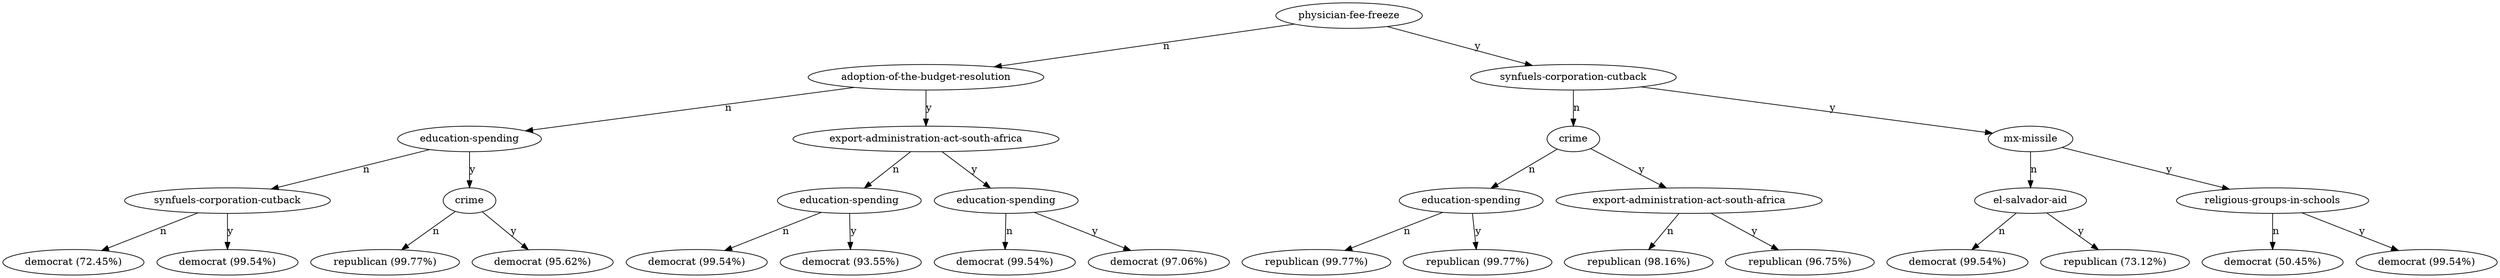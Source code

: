 digraph G {
"bg==" [ shape=oval label="physician-fee-freeze"]
"bg==" -> "bi0w" [ label="n" ]
"bi0w" [ shape=oval label="adoption-of-the-budget-resolution"]
"bi0w" -> "bi0wLTA=" [ label="n" ]
"bi0wLTA=" [ shape=oval label="education-spending"]
"bi0wLTA=" -> "bi0wLTAtMA==" [ label="n" ]
"bi0wLTAtMA==" [ shape=oval label="synfuels-corporation-cutback"]
"bi0wLTAtMA==" -> "bi0wLTAtMC0w" [ label="n" ]
"bi0wLTAtMC0w" [ shape=oval label="democrat (72.45%)"]
"bi0wLTAtMA==" -> "bi0wLTAtMC0x" [ label="y" ]
"bi0wLTAtMC0x" [ shape=oval label="democrat (99.54%)"]
"bi0wLTA=" -> "bi0wLTAtMQ==" [ label="y" ]
"bi0wLTAtMQ==" [ shape=oval label="crime"]
"bi0wLTAtMQ==" -> "bi0wLTAtMS0w" [ label="n" ]
"bi0wLTAtMS0w" [ shape=oval label="republican (99.77%)"]
"bi0wLTAtMQ==" -> "bi0wLTAtMS0x" [ label="y" ]
"bi0wLTAtMS0x" [ shape=oval label="democrat (95.62%)"]
"bi0w" -> "bi0wLTE=" [ label="y" ]
"bi0wLTE=" [ shape=oval label="export-administration-act-south-africa"]
"bi0wLTE=" -> "bi0wLTEtMA==" [ label="n" ]
"bi0wLTEtMA==" [ shape=oval label="education-spending"]
"bi0wLTEtMA==" -> "bi0wLTEtMC0w" [ label="n" ]
"bi0wLTEtMC0w" [ shape=oval label="democrat (99.54%)"]
"bi0wLTEtMA==" -> "bi0wLTEtMC0x" [ label="y" ]
"bi0wLTEtMC0x" [ shape=oval label="democrat (93.55%)"]
"bi0wLTE=" -> "bi0wLTEtMQ==" [ label="y" ]
"bi0wLTEtMQ==" [ shape=oval label="education-spending"]
"bi0wLTEtMQ==" -> "bi0wLTEtMS0w" [ label="n" ]
"bi0wLTEtMS0w" [ shape=oval label="democrat (99.54%)"]
"bi0wLTEtMQ==" -> "bi0wLTEtMS0x" [ label="y" ]
"bi0wLTEtMS0x" [ shape=oval label="democrat (97.06%)"]
"bg==" -> "bi0x" [ label="y" ]
"bi0x" [ shape=oval label="synfuels-corporation-cutback"]
"bi0x" -> "bi0xLTA=" [ label="n" ]
"bi0xLTA=" [ shape=oval label="crime"]
"bi0xLTA=" -> "bi0xLTAtMA==" [ label="n" ]
"bi0xLTAtMA==" [ shape=oval label="education-spending"]
"bi0xLTAtMA==" -> "bi0xLTAtMC0w" [ label="n" ]
"bi0xLTAtMC0w" [ shape=oval label="republican (99.77%)"]
"bi0xLTAtMA==" -> "bi0xLTAtMC0x" [ label="y" ]
"bi0xLTAtMC0x" [ shape=oval label="republican (99.77%)"]
"bi0xLTA=" -> "bi0xLTAtMQ==" [ label="y" ]
"bi0xLTAtMQ==" [ shape=oval label="export-administration-act-south-africa"]
"bi0xLTAtMQ==" -> "bi0xLTAtMS0w" [ label="n" ]
"bi0xLTAtMS0w" [ shape=oval label="republican (98.16%)"]
"bi0xLTAtMQ==" -> "bi0xLTAtMS0x" [ label="y" ]
"bi0xLTAtMS0x" [ shape=oval label="republican (96.75%)"]
"bi0x" -> "bi0xLTE=" [ label="y" ]
"bi0xLTE=" [ shape=oval label="mx-missile"]
"bi0xLTE=" -> "bi0xLTEtMA==" [ label="n" ]
"bi0xLTEtMA==" [ shape=oval label="el-salvador-aid"]
"bi0xLTEtMA==" -> "bi0xLTEtMC0w" [ label="n" ]
"bi0xLTEtMC0w" [ shape=oval label="democrat (99.54%)"]
"bi0xLTEtMA==" -> "bi0xLTEtMC0x" [ label="y" ]
"bi0xLTEtMC0x" [ shape=oval label="republican (73.12%)"]
"bi0xLTE=" -> "bi0xLTEtMQ==" [ label="y" ]
"bi0xLTEtMQ==" [ shape=oval label="religious-groups-in-schools"]
"bi0xLTEtMQ==" -> "bi0xLTEtMS0w" [ label="n" ]
"bi0xLTEtMS0w" [ shape=oval label="democrat (50.45%)"]
"bi0xLTEtMQ==" -> "bi0xLTEtMS0x" [ label="y" ]
"bi0xLTEtMS0x" [ shape=oval label="democrat (99.54%)"]
}
